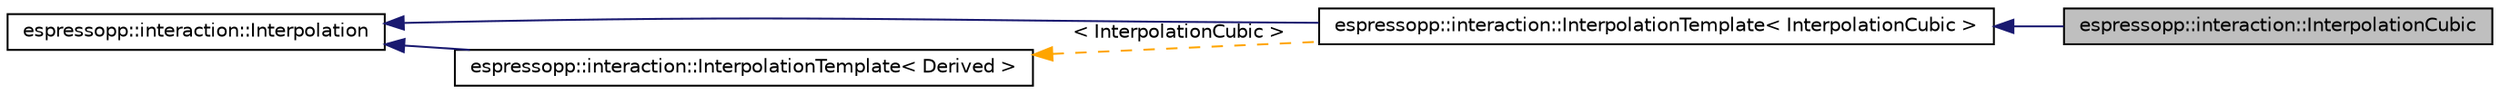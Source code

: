 digraph G
{
  edge [fontname="Helvetica",fontsize="10",labelfontname="Helvetica",labelfontsize="10"];
  node [fontname="Helvetica",fontsize="10",shape=record];
  rankdir="LR";
  Node1 [label="espressopp::interaction::InterpolationCubic",height=0.2,width=0.4,color="black", fillcolor="grey75", style="filled" fontcolor="black"];
  Node2 -> Node1 [dir="back",color="midnightblue",fontsize="10",style="solid",fontname="Helvetica"];
  Node2 [label="espressopp::interaction::InterpolationTemplate\< InterpolationCubic \>",height=0.2,width=0.4,color="black", fillcolor="white", style="filled",URL="$classespressopp_1_1interaction_1_1InterpolationTemplate.html"];
  Node3 -> Node2 [dir="back",color="midnightblue",fontsize="10",style="solid",fontname="Helvetica"];
  Node3 [label="espressopp::interaction::Interpolation",height=0.2,width=0.4,color="black", fillcolor="white", style="filled",URL="$classespressopp_1_1interaction_1_1Interpolation.html"];
  Node4 -> Node2 [dir="back",color="orange",fontsize="10",style="dashed",label=" \< InterpolationCubic \>" ,fontname="Helvetica"];
  Node4 [label="espressopp::interaction::InterpolationTemplate\< Derived \>",height=0.2,width=0.4,color="black", fillcolor="white", style="filled",URL="$classespressopp_1_1interaction_1_1InterpolationTemplate.html"];
  Node3 -> Node4 [dir="back",color="midnightblue",fontsize="10",style="solid",fontname="Helvetica"];
}
